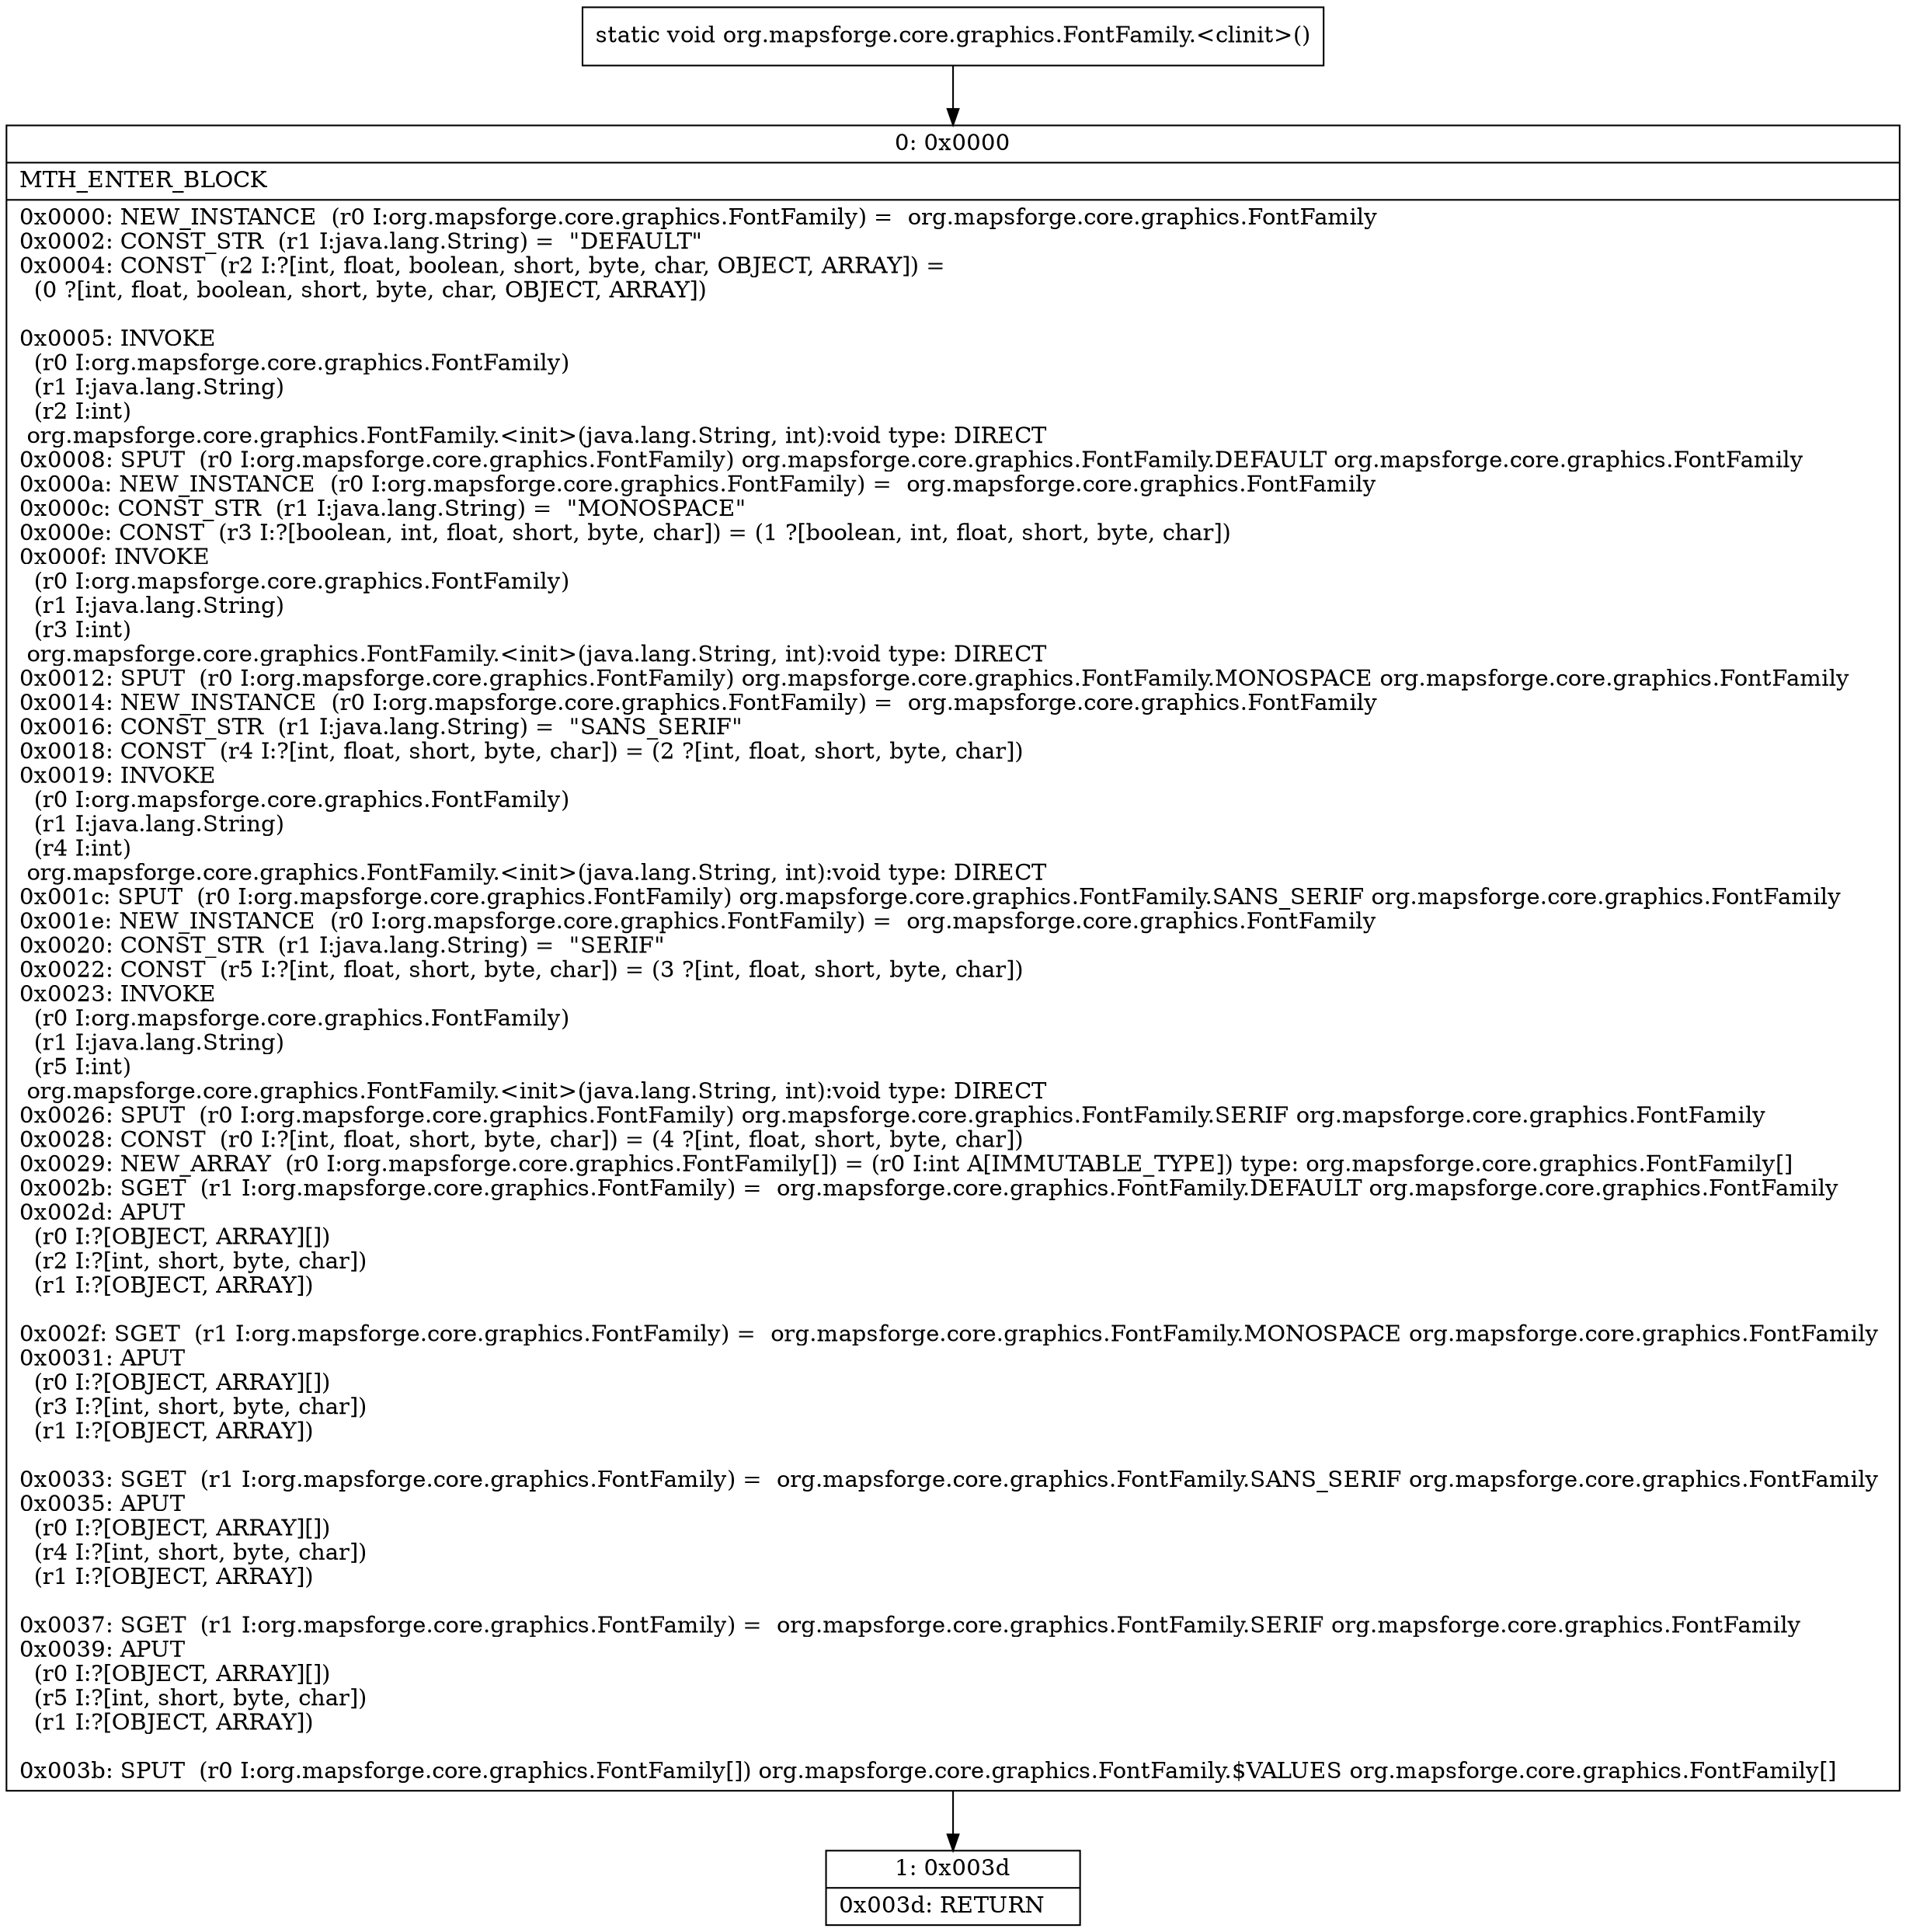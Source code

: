 digraph "CFG fororg.mapsforge.core.graphics.FontFamily.\<clinit\>()V" {
Node_0 [shape=record,label="{0\:\ 0x0000|MTH_ENTER_BLOCK\l|0x0000: NEW_INSTANCE  (r0 I:org.mapsforge.core.graphics.FontFamily) =  org.mapsforge.core.graphics.FontFamily \l0x0002: CONST_STR  (r1 I:java.lang.String) =  \"DEFAULT\" \l0x0004: CONST  (r2 I:?[int, float, boolean, short, byte, char, OBJECT, ARRAY]) = \l  (0 ?[int, float, boolean, short, byte, char, OBJECT, ARRAY])\l \l0x0005: INVOKE  \l  (r0 I:org.mapsforge.core.graphics.FontFamily)\l  (r1 I:java.lang.String)\l  (r2 I:int)\l org.mapsforge.core.graphics.FontFamily.\<init\>(java.lang.String, int):void type: DIRECT \l0x0008: SPUT  (r0 I:org.mapsforge.core.graphics.FontFamily) org.mapsforge.core.graphics.FontFamily.DEFAULT org.mapsforge.core.graphics.FontFamily \l0x000a: NEW_INSTANCE  (r0 I:org.mapsforge.core.graphics.FontFamily) =  org.mapsforge.core.graphics.FontFamily \l0x000c: CONST_STR  (r1 I:java.lang.String) =  \"MONOSPACE\" \l0x000e: CONST  (r3 I:?[boolean, int, float, short, byte, char]) = (1 ?[boolean, int, float, short, byte, char]) \l0x000f: INVOKE  \l  (r0 I:org.mapsforge.core.graphics.FontFamily)\l  (r1 I:java.lang.String)\l  (r3 I:int)\l org.mapsforge.core.graphics.FontFamily.\<init\>(java.lang.String, int):void type: DIRECT \l0x0012: SPUT  (r0 I:org.mapsforge.core.graphics.FontFamily) org.mapsforge.core.graphics.FontFamily.MONOSPACE org.mapsforge.core.graphics.FontFamily \l0x0014: NEW_INSTANCE  (r0 I:org.mapsforge.core.graphics.FontFamily) =  org.mapsforge.core.graphics.FontFamily \l0x0016: CONST_STR  (r1 I:java.lang.String) =  \"SANS_SERIF\" \l0x0018: CONST  (r4 I:?[int, float, short, byte, char]) = (2 ?[int, float, short, byte, char]) \l0x0019: INVOKE  \l  (r0 I:org.mapsforge.core.graphics.FontFamily)\l  (r1 I:java.lang.String)\l  (r4 I:int)\l org.mapsforge.core.graphics.FontFamily.\<init\>(java.lang.String, int):void type: DIRECT \l0x001c: SPUT  (r0 I:org.mapsforge.core.graphics.FontFamily) org.mapsforge.core.graphics.FontFamily.SANS_SERIF org.mapsforge.core.graphics.FontFamily \l0x001e: NEW_INSTANCE  (r0 I:org.mapsforge.core.graphics.FontFamily) =  org.mapsforge.core.graphics.FontFamily \l0x0020: CONST_STR  (r1 I:java.lang.String) =  \"SERIF\" \l0x0022: CONST  (r5 I:?[int, float, short, byte, char]) = (3 ?[int, float, short, byte, char]) \l0x0023: INVOKE  \l  (r0 I:org.mapsforge.core.graphics.FontFamily)\l  (r1 I:java.lang.String)\l  (r5 I:int)\l org.mapsforge.core.graphics.FontFamily.\<init\>(java.lang.String, int):void type: DIRECT \l0x0026: SPUT  (r0 I:org.mapsforge.core.graphics.FontFamily) org.mapsforge.core.graphics.FontFamily.SERIF org.mapsforge.core.graphics.FontFamily \l0x0028: CONST  (r0 I:?[int, float, short, byte, char]) = (4 ?[int, float, short, byte, char]) \l0x0029: NEW_ARRAY  (r0 I:org.mapsforge.core.graphics.FontFamily[]) = (r0 I:int A[IMMUTABLE_TYPE]) type: org.mapsforge.core.graphics.FontFamily[] \l0x002b: SGET  (r1 I:org.mapsforge.core.graphics.FontFamily) =  org.mapsforge.core.graphics.FontFamily.DEFAULT org.mapsforge.core.graphics.FontFamily \l0x002d: APUT  \l  (r0 I:?[OBJECT, ARRAY][])\l  (r2 I:?[int, short, byte, char])\l  (r1 I:?[OBJECT, ARRAY])\l \l0x002f: SGET  (r1 I:org.mapsforge.core.graphics.FontFamily) =  org.mapsforge.core.graphics.FontFamily.MONOSPACE org.mapsforge.core.graphics.FontFamily \l0x0031: APUT  \l  (r0 I:?[OBJECT, ARRAY][])\l  (r3 I:?[int, short, byte, char])\l  (r1 I:?[OBJECT, ARRAY])\l \l0x0033: SGET  (r1 I:org.mapsforge.core.graphics.FontFamily) =  org.mapsforge.core.graphics.FontFamily.SANS_SERIF org.mapsforge.core.graphics.FontFamily \l0x0035: APUT  \l  (r0 I:?[OBJECT, ARRAY][])\l  (r4 I:?[int, short, byte, char])\l  (r1 I:?[OBJECT, ARRAY])\l \l0x0037: SGET  (r1 I:org.mapsforge.core.graphics.FontFamily) =  org.mapsforge.core.graphics.FontFamily.SERIF org.mapsforge.core.graphics.FontFamily \l0x0039: APUT  \l  (r0 I:?[OBJECT, ARRAY][])\l  (r5 I:?[int, short, byte, char])\l  (r1 I:?[OBJECT, ARRAY])\l \l0x003b: SPUT  (r0 I:org.mapsforge.core.graphics.FontFamily[]) org.mapsforge.core.graphics.FontFamily.$VALUES org.mapsforge.core.graphics.FontFamily[] \l}"];
Node_1 [shape=record,label="{1\:\ 0x003d|0x003d: RETURN   \l}"];
MethodNode[shape=record,label="{static void org.mapsforge.core.graphics.FontFamily.\<clinit\>() }"];
MethodNode -> Node_0;
Node_0 -> Node_1;
}

